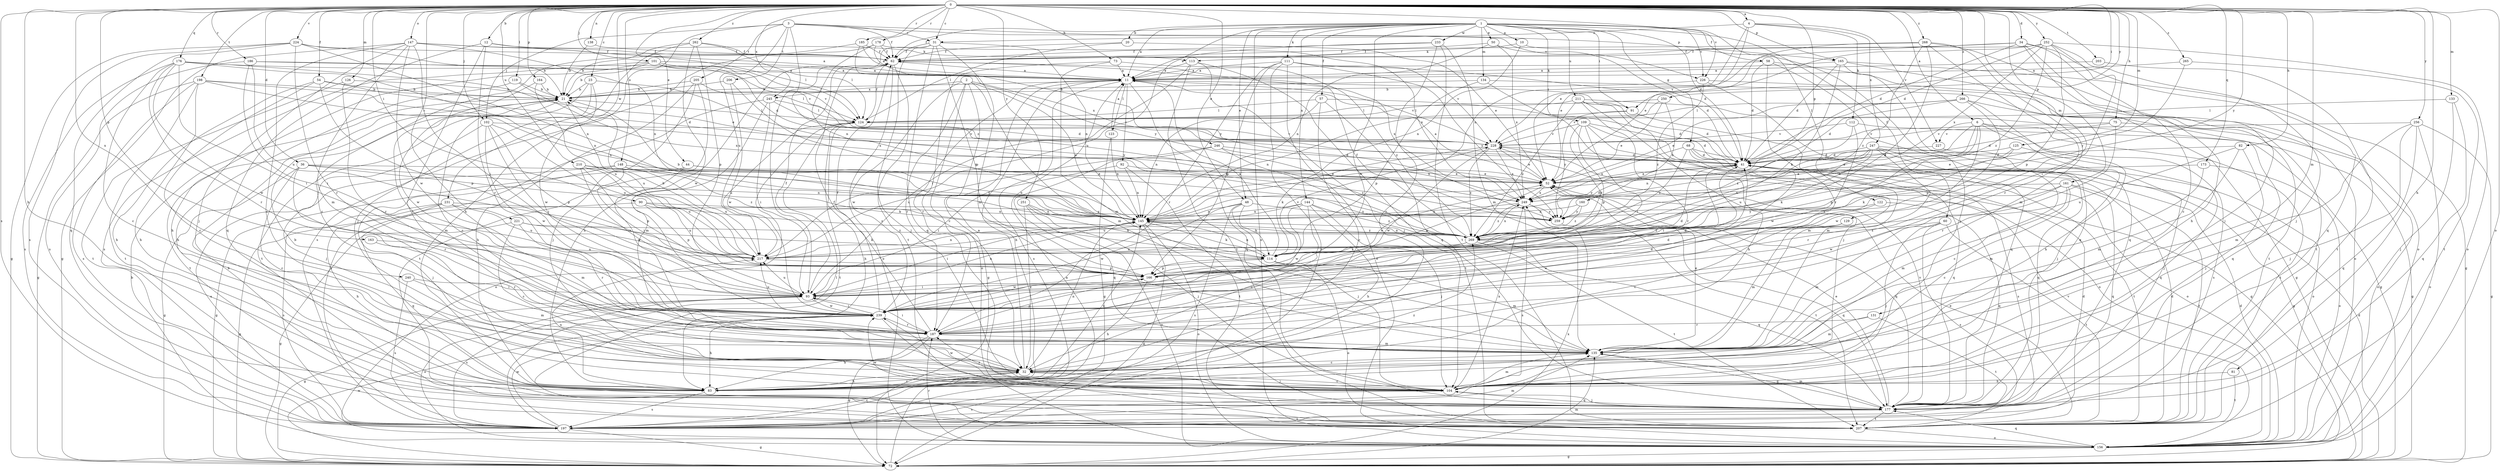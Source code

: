 strict digraph  {
0;
1;
2;
3;
4;
6;
10;
11;
12;
20;
21;
23;
31;
32;
34;
36;
41;
44;
48;
50;
52;
54;
57;
58;
60;
62;
68;
72;
73;
75;
81;
82;
83;
90;
91;
92;
93;
101;
102;
104;
109;
111;
112;
113;
114;
119;
122;
123;
124;
125;
126;
129;
131;
133;
134;
135;
138;
144;
145;
147;
148;
156;
160;
161;
163;
164;
165;
166;
173;
176;
177;
178;
185;
186;
187;
197;
198;
203;
205;
206;
207;
210;
211;
217;
221;
224;
226;
227;
228;
231;
233;
239;
240;
245;
246;
247;
249;
250;
251;
252;
256;
259;
262;
265;
266;
268;
269;
0 -> 4  [label=a];
0 -> 6  [label=a];
0 -> 12  [label=b];
0 -> 23  [label=c];
0 -> 31  [label=c];
0 -> 34  [label=d];
0 -> 36  [label=d];
0 -> 44  [label=e];
0 -> 48  [label=e];
0 -> 54  [label=f];
0 -> 73  [label=h];
0 -> 75  [label=h];
0 -> 81  [label=h];
0 -> 82  [label=h];
0 -> 83  [label=h];
0 -> 90  [label=i];
0 -> 91  [label=i];
0 -> 101  [label=j];
0 -> 102  [label=j];
0 -> 119  [label=l];
0 -> 125  [label=m];
0 -> 126  [label=m];
0 -> 129  [label=m];
0 -> 131  [label=m];
0 -> 133  [label=m];
0 -> 138  [label=n];
0 -> 147  [label=o];
0 -> 148  [label=o];
0 -> 156  [label=o];
0 -> 160  [label=p];
0 -> 161  [label=p];
0 -> 163  [label=p];
0 -> 164  [label=p];
0 -> 165  [label=p];
0 -> 173  [label=q];
0 -> 176  [label=q];
0 -> 178  [label=r];
0 -> 185  [label=r];
0 -> 186  [label=r];
0 -> 197  [label=s];
0 -> 198  [label=t];
0 -> 203  [label=t];
0 -> 210  [label=u];
0 -> 221  [label=v];
0 -> 224  [label=v];
0 -> 226  [label=v];
0 -> 231  [label=w];
0 -> 240  [label=x];
0 -> 245  [label=x];
0 -> 250  [label=y];
0 -> 251  [label=y];
0 -> 252  [label=y];
0 -> 256  [label=y];
0 -> 259  [label=y];
0 -> 262  [label=z];
0 -> 265  [label=z];
0 -> 266  [label=z];
0 -> 268  [label=z];
1 -> 10  [label=a];
1 -> 11  [label=a];
1 -> 20  [label=b];
1 -> 41  [label=d];
1 -> 48  [label=e];
1 -> 50  [label=e];
1 -> 57  [label=f];
1 -> 58  [label=f];
1 -> 60  [label=f];
1 -> 62  [label=f];
1 -> 68  [label=g];
1 -> 91  [label=i];
1 -> 109  [label=k];
1 -> 111  [label=k];
1 -> 122  [label=l];
1 -> 134  [label=m];
1 -> 144  [label=n];
1 -> 156  [label=o];
1 -> 211  [label=u];
1 -> 217  [label=u];
1 -> 226  [label=v];
1 -> 233  [label=w];
1 -> 239  [label=w];
2 -> 72  [label=g];
2 -> 135  [label=m];
2 -> 145  [label=n];
2 -> 156  [label=o];
2 -> 187  [label=r];
2 -> 239  [label=w];
2 -> 245  [label=x];
2 -> 246  [label=x];
3 -> 31  [label=c];
3 -> 62  [label=f];
3 -> 83  [label=h];
3 -> 102  [label=j];
3 -> 165  [label=p];
3 -> 205  [label=t];
3 -> 206  [label=t];
3 -> 217  [label=u];
3 -> 226  [label=v];
3 -> 269  [label=z];
4 -> 31  [label=c];
4 -> 52  [label=e];
4 -> 112  [label=k];
4 -> 145  [label=n];
4 -> 227  [label=v];
4 -> 247  [label=x];
6 -> 104  [label=j];
6 -> 145  [label=n];
6 -> 166  [label=p];
6 -> 197  [label=s];
6 -> 207  [label=t];
6 -> 227  [label=v];
6 -> 239  [label=w];
6 -> 249  [label=x];
10 -> 104  [label=j];
10 -> 113  [label=k];
10 -> 145  [label=n];
11 -> 21  [label=b];
11 -> 83  [label=h];
11 -> 91  [label=i];
11 -> 92  [label=i];
11 -> 123  [label=l];
11 -> 177  [label=q];
11 -> 187  [label=r];
11 -> 197  [label=s];
11 -> 228  [label=v];
12 -> 32  [label=c];
12 -> 113  [label=k];
12 -> 124  [label=l];
12 -> 177  [label=q];
12 -> 187  [label=r];
20 -> 52  [label=e];
20 -> 62  [label=f];
20 -> 124  [label=l];
21 -> 124  [label=l];
21 -> 135  [label=m];
21 -> 207  [label=t];
21 -> 217  [label=u];
23 -> 21  [label=b];
23 -> 32  [label=c];
23 -> 207  [label=t];
23 -> 239  [label=w];
23 -> 259  [label=y];
31 -> 62  [label=f];
31 -> 93  [label=i];
31 -> 135  [label=m];
31 -> 145  [label=n];
31 -> 166  [label=p];
31 -> 177  [label=q];
31 -> 207  [label=t];
32 -> 11  [label=a];
32 -> 21  [label=b];
32 -> 83  [label=h];
32 -> 104  [label=j];
32 -> 145  [label=n];
34 -> 32  [label=c];
34 -> 41  [label=d];
34 -> 62  [label=f];
34 -> 83  [label=h];
34 -> 104  [label=j];
34 -> 177  [label=q];
34 -> 228  [label=v];
36 -> 32  [label=c];
36 -> 52  [label=e];
36 -> 72  [label=g];
36 -> 145  [label=n];
36 -> 187  [label=r];
36 -> 269  [label=z];
41 -> 52  [label=e];
41 -> 93  [label=i];
41 -> 197  [label=s];
41 -> 207  [label=t];
41 -> 259  [label=y];
44 -> 52  [label=e];
44 -> 72  [label=g];
44 -> 145  [label=n];
44 -> 239  [label=w];
48 -> 104  [label=j];
48 -> 114  [label=k];
48 -> 145  [label=n];
48 -> 197  [label=s];
48 -> 239  [label=w];
48 -> 259  [label=y];
50 -> 41  [label=d];
50 -> 62  [label=f];
50 -> 145  [label=n];
50 -> 249  [label=x];
52 -> 11  [label=a];
52 -> 166  [label=p];
52 -> 177  [label=q];
52 -> 249  [label=x];
54 -> 21  [label=b];
54 -> 32  [label=c];
54 -> 41  [label=d];
54 -> 83  [label=h];
54 -> 166  [label=p];
57 -> 32  [label=c];
57 -> 41  [label=d];
57 -> 124  [label=l];
57 -> 145  [label=n];
57 -> 207  [label=t];
58 -> 11  [label=a];
58 -> 41  [label=d];
58 -> 177  [label=q];
58 -> 187  [label=r];
58 -> 207  [label=t];
60 -> 104  [label=j];
60 -> 135  [label=m];
60 -> 197  [label=s];
60 -> 207  [label=t];
60 -> 269  [label=z];
62 -> 11  [label=a];
62 -> 83  [label=h];
62 -> 104  [label=j];
62 -> 156  [label=o];
62 -> 249  [label=x];
68 -> 41  [label=d];
68 -> 72  [label=g];
68 -> 156  [label=o];
68 -> 177  [label=q];
68 -> 249  [label=x];
68 -> 269  [label=z];
72 -> 11  [label=a];
72 -> 41  [label=d];
72 -> 135  [label=m];
72 -> 239  [label=w];
72 -> 249  [label=x];
73 -> 11  [label=a];
73 -> 32  [label=c];
73 -> 135  [label=m];
73 -> 269  [label=z];
75 -> 41  [label=d];
75 -> 156  [label=o];
75 -> 187  [label=r];
75 -> 228  [label=v];
81 -> 83  [label=h];
81 -> 207  [label=t];
82 -> 41  [label=d];
82 -> 104  [label=j];
82 -> 135  [label=m];
82 -> 217  [label=u];
83 -> 32  [label=c];
83 -> 145  [label=n];
83 -> 197  [label=s];
83 -> 217  [label=u];
83 -> 269  [label=z];
90 -> 72  [label=g];
90 -> 145  [label=n];
90 -> 166  [label=p];
90 -> 217  [label=u];
90 -> 269  [label=z];
91 -> 135  [label=m];
91 -> 145  [label=n];
91 -> 259  [label=y];
92 -> 52  [label=e];
92 -> 93  [label=i];
92 -> 145  [label=n];
92 -> 207  [label=t];
93 -> 41  [label=d];
93 -> 62  [label=f];
93 -> 72  [label=g];
93 -> 145  [label=n];
93 -> 156  [label=o];
93 -> 197  [label=s];
93 -> 217  [label=u];
93 -> 239  [label=w];
101 -> 11  [label=a];
101 -> 21  [label=b];
101 -> 41  [label=d];
101 -> 83  [label=h];
101 -> 124  [label=l];
101 -> 197  [label=s];
101 -> 228  [label=v];
102 -> 93  [label=i];
102 -> 104  [label=j];
102 -> 166  [label=p];
102 -> 217  [label=u];
102 -> 228  [label=v];
102 -> 239  [label=w];
104 -> 32  [label=c];
104 -> 135  [label=m];
104 -> 177  [label=q];
104 -> 187  [label=r];
104 -> 197  [label=s];
104 -> 239  [label=w];
104 -> 249  [label=x];
109 -> 41  [label=d];
109 -> 72  [label=g];
109 -> 93  [label=i];
109 -> 114  [label=k];
109 -> 156  [label=o];
109 -> 166  [label=p];
109 -> 228  [label=v];
111 -> 11  [label=a];
111 -> 41  [label=d];
111 -> 156  [label=o];
111 -> 166  [label=p];
111 -> 187  [label=r];
111 -> 197  [label=s];
111 -> 228  [label=v];
111 -> 259  [label=y];
112 -> 72  [label=g];
112 -> 228  [label=v];
112 -> 239  [label=w];
112 -> 269  [label=z];
113 -> 11  [label=a];
113 -> 93  [label=i];
113 -> 104  [label=j];
113 -> 177  [label=q];
113 -> 207  [label=t];
114 -> 11  [label=a];
114 -> 135  [label=m];
114 -> 145  [label=n];
114 -> 156  [label=o];
114 -> 166  [label=p];
114 -> 228  [label=v];
114 -> 239  [label=w];
119 -> 21  [label=b];
119 -> 83  [label=h];
119 -> 249  [label=x];
122 -> 32  [label=c];
122 -> 177  [label=q];
122 -> 259  [label=y];
123 -> 11  [label=a];
123 -> 72  [label=g];
123 -> 145  [label=n];
124 -> 62  [label=f];
124 -> 83  [label=h];
124 -> 156  [label=o];
124 -> 207  [label=t];
124 -> 217  [label=u];
124 -> 228  [label=v];
125 -> 41  [label=d];
125 -> 52  [label=e];
125 -> 104  [label=j];
125 -> 114  [label=k];
126 -> 21  [label=b];
126 -> 187  [label=r];
126 -> 207  [label=t];
129 -> 135  [label=m];
129 -> 239  [label=w];
129 -> 269  [label=z];
131 -> 135  [label=m];
131 -> 187  [label=r];
131 -> 207  [label=t];
133 -> 104  [label=j];
133 -> 124  [label=l];
133 -> 177  [label=q];
134 -> 21  [label=b];
134 -> 72  [label=g];
134 -> 104  [label=j];
134 -> 166  [label=p];
135 -> 32  [label=c];
135 -> 52  [label=e];
135 -> 177  [label=q];
138 -> 21  [label=b];
138 -> 62  [label=f];
144 -> 32  [label=c];
144 -> 83  [label=h];
144 -> 104  [label=j];
144 -> 145  [label=n];
144 -> 217  [label=u];
144 -> 239  [label=w];
144 -> 269  [label=z];
145 -> 21  [label=b];
145 -> 72  [label=g];
145 -> 93  [label=i];
145 -> 114  [label=k];
145 -> 156  [label=o];
145 -> 269  [label=z];
147 -> 11  [label=a];
147 -> 32  [label=c];
147 -> 62  [label=f];
147 -> 72  [label=g];
147 -> 93  [label=i];
147 -> 104  [label=j];
147 -> 135  [label=m];
147 -> 145  [label=n];
147 -> 239  [label=w];
148 -> 52  [label=e];
148 -> 93  [label=i];
148 -> 104  [label=j];
148 -> 114  [label=k];
148 -> 197  [label=s];
148 -> 217  [label=u];
156 -> 21  [label=b];
156 -> 41  [label=d];
156 -> 72  [label=g];
156 -> 177  [label=q];
156 -> 187  [label=r];
156 -> 228  [label=v];
160 -> 145  [label=n];
160 -> 259  [label=y];
160 -> 269  [label=z];
161 -> 32  [label=c];
161 -> 135  [label=m];
161 -> 177  [label=q];
161 -> 207  [label=t];
161 -> 239  [label=w];
161 -> 249  [label=x];
161 -> 269  [label=z];
163 -> 187  [label=r];
163 -> 217  [label=u];
164 -> 21  [label=b];
164 -> 217  [label=u];
164 -> 239  [label=w];
165 -> 11  [label=a];
165 -> 41  [label=d];
165 -> 72  [label=g];
165 -> 114  [label=k];
165 -> 156  [label=o];
165 -> 177  [label=q];
166 -> 41  [label=d];
166 -> 52  [label=e];
166 -> 83  [label=h];
166 -> 93  [label=i];
173 -> 52  [label=e];
173 -> 135  [label=m];
173 -> 156  [label=o];
176 -> 11  [label=a];
176 -> 32  [label=c];
176 -> 52  [label=e];
176 -> 93  [label=i];
176 -> 145  [label=n];
176 -> 187  [label=r];
176 -> 197  [label=s];
176 -> 239  [label=w];
177 -> 52  [label=e];
177 -> 104  [label=j];
177 -> 135  [label=m];
177 -> 197  [label=s];
177 -> 207  [label=t];
177 -> 228  [label=v];
177 -> 239  [label=w];
178 -> 62  [label=f];
178 -> 145  [label=n];
178 -> 197  [label=s];
178 -> 249  [label=x];
178 -> 259  [label=y];
185 -> 11  [label=a];
185 -> 32  [label=c];
185 -> 62  [label=f];
185 -> 259  [label=y];
186 -> 11  [label=a];
186 -> 93  [label=i];
186 -> 197  [label=s];
186 -> 217  [label=u];
186 -> 228  [label=v];
187 -> 41  [label=d];
187 -> 62  [label=f];
187 -> 72  [label=g];
187 -> 83  [label=h];
187 -> 93  [label=i];
187 -> 135  [label=m];
187 -> 166  [label=p];
197 -> 32  [label=c];
197 -> 41  [label=d];
197 -> 72  [label=g];
197 -> 124  [label=l];
197 -> 135  [label=m];
197 -> 239  [label=w];
198 -> 21  [label=b];
198 -> 72  [label=g];
198 -> 83  [label=h];
198 -> 145  [label=n];
198 -> 197  [label=s];
198 -> 207  [label=t];
198 -> 249  [label=x];
203 -> 11  [label=a];
203 -> 207  [label=t];
205 -> 21  [label=b];
205 -> 83  [label=h];
205 -> 104  [label=j];
205 -> 124  [label=l];
205 -> 207  [label=t];
206 -> 21  [label=b];
206 -> 239  [label=w];
206 -> 269  [label=z];
207 -> 21  [label=b];
207 -> 41  [label=d];
207 -> 52  [label=e];
207 -> 156  [label=o];
210 -> 52  [label=e];
210 -> 93  [label=i];
210 -> 166  [label=p];
210 -> 217  [label=u];
210 -> 259  [label=y];
211 -> 41  [label=d];
211 -> 72  [label=g];
211 -> 83  [label=h];
211 -> 124  [label=l];
211 -> 135  [label=m];
211 -> 187  [label=r];
211 -> 269  [label=z];
217 -> 21  [label=b];
217 -> 145  [label=n];
217 -> 166  [label=p];
221 -> 32  [label=c];
221 -> 72  [label=g];
221 -> 114  [label=k];
221 -> 187  [label=r];
221 -> 269  [label=z];
224 -> 21  [label=b];
224 -> 62  [label=f];
224 -> 72  [label=g];
224 -> 145  [label=n];
224 -> 177  [label=q];
224 -> 187  [label=r];
224 -> 197  [label=s];
226 -> 21  [label=b];
226 -> 177  [label=q];
226 -> 207  [label=t];
226 -> 269  [label=z];
227 -> 41  [label=d];
227 -> 177  [label=q];
228 -> 41  [label=d];
228 -> 52  [label=e];
228 -> 114  [label=k];
228 -> 239  [label=w];
228 -> 249  [label=x];
228 -> 269  [label=z];
231 -> 83  [label=h];
231 -> 135  [label=m];
231 -> 177  [label=q];
231 -> 197  [label=s];
231 -> 217  [label=u];
231 -> 259  [label=y];
233 -> 11  [label=a];
233 -> 32  [label=c];
233 -> 62  [label=f];
233 -> 135  [label=m];
233 -> 207  [label=t];
239 -> 41  [label=d];
239 -> 62  [label=f];
239 -> 83  [label=h];
239 -> 93  [label=i];
239 -> 104  [label=j];
239 -> 187  [label=r];
239 -> 217  [label=u];
240 -> 93  [label=i];
240 -> 135  [label=m];
240 -> 197  [label=s];
245 -> 41  [label=d];
245 -> 93  [label=i];
245 -> 124  [label=l];
245 -> 135  [label=m];
245 -> 197  [label=s];
246 -> 41  [label=d];
246 -> 177  [label=q];
246 -> 217  [label=u];
246 -> 249  [label=x];
246 -> 269  [label=z];
247 -> 32  [label=c];
247 -> 41  [label=d];
247 -> 114  [label=k];
247 -> 145  [label=n];
247 -> 156  [label=o];
247 -> 177  [label=q];
247 -> 187  [label=r];
247 -> 217  [label=u];
249 -> 145  [label=n];
249 -> 197  [label=s];
249 -> 207  [label=t];
249 -> 259  [label=y];
249 -> 269  [label=z];
250 -> 52  [label=e];
250 -> 124  [label=l];
250 -> 228  [label=v];
250 -> 249  [label=x];
251 -> 32  [label=c];
251 -> 104  [label=j];
251 -> 114  [label=k];
251 -> 145  [label=n];
251 -> 156  [label=o];
252 -> 41  [label=d];
252 -> 52  [label=e];
252 -> 62  [label=f];
252 -> 93  [label=i];
252 -> 104  [label=j];
252 -> 156  [label=o];
252 -> 166  [label=p];
252 -> 249  [label=x];
252 -> 269  [label=z];
256 -> 72  [label=g];
256 -> 104  [label=j];
256 -> 135  [label=m];
256 -> 156  [label=o];
256 -> 177  [label=q];
256 -> 228  [label=v];
259 -> 41  [label=d];
259 -> 177  [label=q];
262 -> 21  [label=b];
262 -> 62  [label=f];
262 -> 104  [label=j];
262 -> 124  [label=l];
262 -> 166  [label=p];
262 -> 239  [label=w];
265 -> 11  [label=a];
265 -> 207  [label=t];
265 -> 259  [label=y];
266 -> 41  [label=d];
266 -> 52  [label=e];
266 -> 83  [label=h];
266 -> 124  [label=l];
266 -> 166  [label=p];
266 -> 177  [label=q];
268 -> 52  [label=e];
268 -> 62  [label=f];
268 -> 135  [label=m];
268 -> 156  [label=o];
268 -> 187  [label=r];
268 -> 217  [label=u];
268 -> 269  [label=z];
269 -> 62  [label=f];
269 -> 114  [label=k];
269 -> 145  [label=n];
269 -> 177  [label=q];
269 -> 207  [label=t];
269 -> 217  [label=u];
269 -> 249  [label=x];
}
